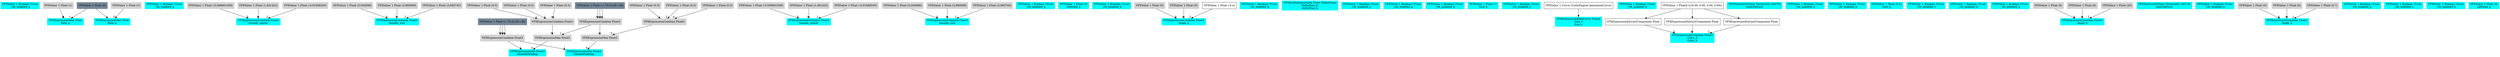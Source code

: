 digraph G {
node0 [shape="box" color="cyan" style="filled" label="VFXValue`1 Boolean (True)
_vfx_enabled_a"]
node1 [shape="box" color="cyan" style="filled" label="VFXExpressionMax Float
Rate_a"]
node2 [shape="box" color="lightgray" style="filled" label="VFXValue`1 Float (1)"]
node3 [shape="box" color="lightslategray" style="filled" label="VFXValue`1 Float (0)"]
node4 [shape="box" color="cyan" style="filled" label="VFXValue`1 Boolean (True)
_vfx_enabled_a"]
node5 [shape="box" color="cyan" style="filled" label="VFXExpressionMax Float
Rate_a"]
node6 [shape="box" color="lightgray" style="filled" label="VFXValue`1 Float (1)"]
node7 [shape="box" color="cyan" style="filled" label="VFXExpressionCombine Float3
bounds_center"]
node8 [shape="box" color="lightgray" style="filled" label="VFXValue`1 Float (-0,008661509)"]
node9 [shape="box" color="lightgray" style="filled" label="VFXValue`1 Float (1,401422)"]
node10 [shape="box" color="lightgray" style="filled" label="VFXValue`1 Float (-0,01848245)"]
node11 [shape="box" color="cyan" style="filled" label="VFXExpressionCombine Float3
bounds_size"]
node12 [shape="box" color="lightgray" style="filled" label="VFXValue`1 Float (3,004998)"]
node13 [shape="box" color="lightgray" style="filled" label="VFXValue`1 Float (3,960069)"]
node14 [shape="box" color="lightgray" style="filled" label="VFXValue`1 Float (3,060745)"]
node15 [shape="box" color="cyan" style="filled" label="VFXExpressionMin Float3
boundsPadding"]
node16 [shape="box" color="lightgray" style="filled" label="VFXExpressionMax Float3"]
node17 [shape="box" color="lightgray" style="filled" label="VFXExpressionCombine Float3"]
node18 [shape="box" color="lightgray" style="filled" label="VFXValue`1 Float (0,5)"]
node19 [shape="box" color="lightgray" style="filled" label="VFXValue`1 Float (0,5)"]
node20 [shape="box" color="lightgray" style="filled" label="VFXValue`1 Float (0,5)"]
node21 [shape="box" color="lightgray" style="filled" label="VFXExpressionCombine Float3"]
node22 [shape="box" color="lightslategray" style="filled" label="VFXValue`1 Float (-1,701412E+38)"]
node23 [shape="box" color="lightgray" style="filled" label="VFXExpressionCombine Float3"]
node24 [shape="box" color="lightslategray" style="filled" label="VFXValue`1 Float (1,701412E+38)"]
node25 [shape="box" color="cyan" style="filled" label="VFXExpressionCombine Float3
bounds_center"]
node26 [shape="box" color="lightgray" style="filled" label="VFXValue`1 Float (-0,008661509)"]
node27 [shape="box" color="lightgray" style="filled" label="VFXValue`1 Float (1,401422)"]
node28 [shape="box" color="lightgray" style="filled" label="VFXValue`1 Float (-0,01848245)"]
node29 [shape="box" color="cyan" style="filled" label="VFXExpressionCombine Float3
bounds_size"]
node30 [shape="box" color="lightgray" style="filled" label="VFXValue`1 Float (3,004998)"]
node31 [shape="box" color="lightgray" style="filled" label="VFXValue`1 Float (3,960069)"]
node32 [shape="box" color="lightgray" style="filled" label="VFXValue`1 Float (3,060745)"]
node33 [shape="box" color="cyan" style="filled" label="VFXExpressionMin Float3
boundsPadding"]
node34 [shape="box" color="lightgray" style="filled" label="VFXExpressionMax Float3"]
node35 [shape="box" color="lightgray" style="filled" label="VFXExpressionCombine Float3"]
node36 [shape="box" color="lightgray" style="filled" label="VFXValue`1 Float (0,5)"]
node37 [shape="box" color="lightgray" style="filled" label="VFXValue`1 Float (0,5)"]
node38 [shape="box" color="lightgray" style="filled" label="VFXValue`1 Float (0,5)"]
node39 [shape="box" color="cyan" style="filled" label="VFXValue`1 Boolean (True)
_vfx_enabled_a"]
node40 [shape="box" color="cyan" style="filled" label="VFXValue`1 Float (3)
Lifetime_a"]
node41 [shape="box" color="cyan" style="filled" label="VFXValue`1 Boolean (True)
_vfx_enabled_a"]
node42 [shape="box" color="cyan" style="filled" label="VFXExpressionCombine Float3
Angle_a"]
node43 [shape="box" color="lightgray" style="filled" label="VFXValue`1 Float (0)"]
node44 [shape="box" color="lightgray" style="filled" label="VFXValue`1 Float (0)"]
node45 [shape="box" label="VFXValue`1 Float (-0,4)"]
node46 [shape="box" color="cyan" style="filled" label="VFXValue`1 Boolean (True)
_vfx_enabled_b"]
node47 [shape="box" color="cyan" style="filled" label="VFXBuiltInExpression Float (DeltaTime)
deltaTime_b
deltaTime_b"]
node48 [shape="box" color="cyan" style="filled" label="VFXValue`1 Boolean (True)
_vfx_enabled_c"]
node49 [shape="box" color="cyan" style="filled" label="VFXValue`1 Boolean (True)
_vfx_enabled_a"]
node50 [shape="box" color="cyan" style="filled" label="VFXValue`1 Boolean (True)
_vfx_enabled_b"]
node51 [shape="box" color="cyan" style="filled" label="VFXValue`1 Float (1)
Size_b"]
node52 [shape="box" color="cyan" style="filled" label="VFXValue`1 Boolean (True)
_vfx_enabled_c"]
node53 [shape="box" color="cyan" style="filled" label="VFXExpressionBakeCurve Float4
Size_c
Size_c"]
node54 [shape="box" label="VFXValue`1 Curve (UnityEngine.AnimationCurve)"]
node55 [shape="box" color="cyan" style="filled" label="VFXValue`1 Boolean (True)
_vfx_enabled_d"]
node56 [shape="box" color="cyan" style="filled" label="VFXExpressionCombine Float3
Color_d
Color_d"]
node57 [shape="box" label="VFXExpressionExtractComponent Float"]
node58 [shape="box" label="VFXValue`1 Float4 ((16.00, 0.60, 0.00, 0.00))"]
node59 [shape="box" label="VFXExpressionExtractComponent Float"]
node60 [shape="box" label="VFXExpressionExtractComponent Float"]
node61 [shape="box" color="cyan" style="filled" label="VFXTexture2DValue Texture2D (29378)
mainTexture"]
node62 [shape="box" color="cyan" style="filled" label="VFXValue`1 Boolean (True)
_vfx_enabled_a"]
node63 [shape="box" color="cyan" style="filled" label="VFXValue`1 Boolean (True)
_vfx_enabled_b"]
node64 [shape="box" color="cyan" style="filled" label="VFXValue`1 Float (0,5)
Size_b"]
node65 [shape="box" color="cyan" style="filled" label="VFXValue`1 Boolean (True)
_vfx_enabled_c"]
node66 [shape="box" color="cyan" style="filled" label="VFXValue`1 Boolean (True)
_vfx_enabled_d"]
node67 [shape="box" color="cyan" style="filled" label="VFXValue`1 Boolean (True)
_vfx_enabled_e"]
node68 [shape="box" color="cyan" style="filled" label="VFXExpressionCombine Float3
Angle_e"]
node69 [shape="box" color="lightgray" style="filled" label="VFXValue`1 Float (0)"]
node70 [shape="box" color="lightgray" style="filled" label="VFXValue`1 Float (0)"]
node71 [shape="box" color="lightgray" style="filled" label="VFXValue`1 Float (45)"]
node72 [shape="box" color="cyan" style="filled" label="VFXTexture2DValue Texture2D (29378)
mainTexture"]
node73 [shape="box" color="cyan" style="filled" label="VFXValue`1 Boolean (True)
_vfx_enabled_a"]
node74 [shape="box" color="cyan" style="filled" label="VFXExpressionCombine Float3
Angle_a"]
node75 [shape="box" color="lightgray" style="filled" label="VFXValue`1 Float (0)"]
node76 [shape="box" color="lightgray" style="filled" label="VFXValue`1 Float (0)"]
node77 [shape="box" color="lightgray" style="filled" label="VFXValue`1 Float (0,7)"]
node78 [shape="box" color="cyan" style="filled" label="VFXValue`1 Boolean (True)
_vfx_enabled_b"]
node79 [shape="box" color="cyan" style="filled" label="VFXValue`1 Boolean (True)
_vfx_enabled_c"]
node80 [shape="box" color="cyan" style="filled" label="VFXValue`1 Boolean (True)
_vfx_enabled_a"]
node81 [shape="box" color="cyan" style="filled" label="VFXValue`1 Float (3)
Lifetime_a"]
node2 -> node1 [headlabel="0"]
node3 -> node1 [headlabel="1"]
node6 -> node5 [headlabel="0"]
node3 -> node5 [headlabel="1"]
node8 -> node7 [headlabel="0"]
node9 -> node7 [headlabel="1"]
node10 -> node7 [headlabel="2"]
node12 -> node11 [headlabel="0"]
node13 -> node11 [headlabel="1"]
node14 -> node11 [headlabel="2"]
node16 -> node15 [headlabel="0"]
node23 -> node15 [headlabel="1"]
node17 -> node16 [headlabel="0"]
node21 -> node16 [headlabel="1"]
node18 -> node17 [headlabel="0"]
node19 -> node17 [headlabel="1"]
node20 -> node17 [headlabel="2"]
node22 -> node21 [headlabel="0"]
node22 -> node21 [headlabel="1"]
node22 -> node21 [headlabel="2"]
node24 -> node23 [headlabel="0"]
node24 -> node23 [headlabel="1"]
node24 -> node23 [headlabel="2"]
node26 -> node25 [headlabel="0"]
node27 -> node25 [headlabel="1"]
node28 -> node25 [headlabel="2"]
node30 -> node29 [headlabel="0"]
node31 -> node29 [headlabel="1"]
node32 -> node29 [headlabel="2"]
node34 -> node33 [headlabel="0"]
node23 -> node33 [headlabel="1"]
node35 -> node34 [headlabel="0"]
node21 -> node34 [headlabel="1"]
node36 -> node35 [headlabel="0"]
node37 -> node35 [headlabel="1"]
node38 -> node35 [headlabel="2"]
node43 -> node42 [headlabel="0"]
node44 -> node42 [headlabel="1"]
node45 -> node42 [headlabel="2"]
node54 -> node53 
node57 -> node56 [headlabel="0"]
node59 -> node56 [headlabel="1"]
node60 -> node56 [headlabel="2"]
node58 -> node57 
node58 -> node59 
node58 -> node60 
node69 -> node68 [headlabel="0"]
node70 -> node68 [headlabel="1"]
node71 -> node68 [headlabel="2"]
node75 -> node74 [headlabel="0"]
node76 -> node74 [headlabel="1"]
node77 -> node74 [headlabel="2"]
}
